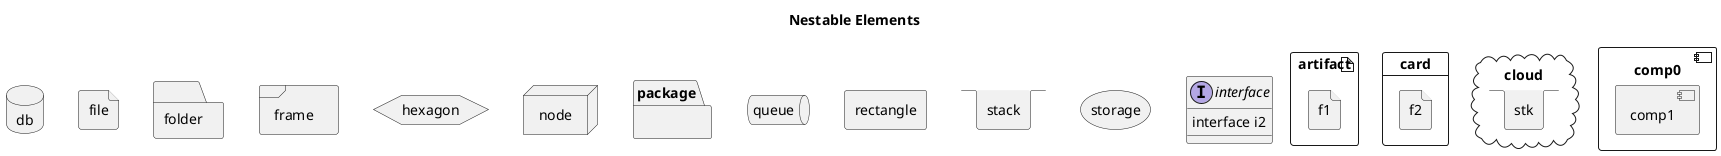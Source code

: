 @startuml
title Nestable Elements
allowmixing

artifact artifactVeryLoooooooooooooooooooong as "artifact" {
    file f1
}
card card {
    file f2
}

cloud cloud {
    stack stk
}
component comp0 {
    component comp1
}
interface interface {
    interface i2
}
database db {

}
file file {

}
folder folder {

}
frame frame {

}
hexagon hexagon {

}
node node {

}
package package  {

}
queue queue {

}
rectangle rectangle {

}
stack stack {

}
storage storage {

}
@enduml